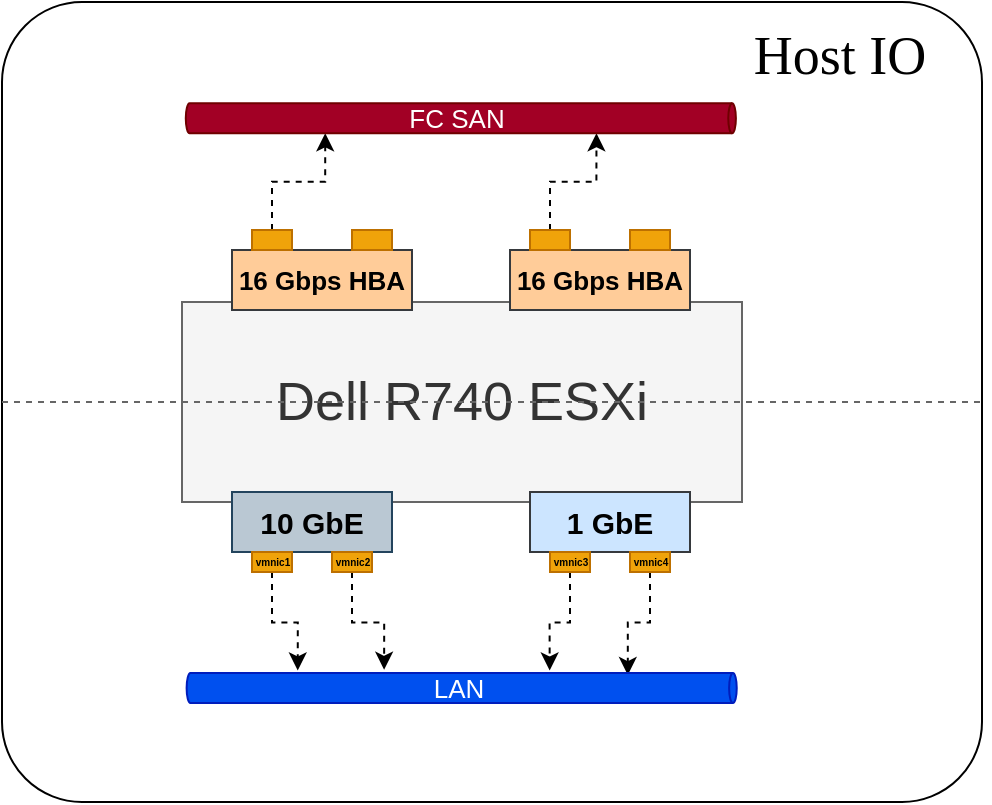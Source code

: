 <mxfile version="18.0.2" type="github"><diagram id="YrvTdJHB63aWJ06atxgT" name="Page-1"><mxGraphModel dx="868" dy="450" grid="1" gridSize="10" guides="1" tooltips="1" connect="1" arrows="1" fold="1" page="1" pageScale="1" pageWidth="850" pageHeight="1100" math="0" shadow="0"><root><mxCell id="0"/><mxCell id="1" parent="0"/><mxCell id="I_slnlyROAj-Tjg3Azl2-20" value="" style="rounded=1;whiteSpace=wrap;html=1;fontSize=14;fillColor=none;arcSize=10;" parent="1" vertex="1"><mxGeometry x="270" y="80" width="490" height="400" as="geometry"/></mxCell><mxCell id="I_slnlyROAj-Tjg3Azl2-1" value="&lt;font style=&quot;font-size: 27px&quot;&gt;Dell R740 ESXi&lt;/font&gt;" style="rounded=0;whiteSpace=wrap;html=1;fillColor=#f5f5f5;strokeColor=#666666;fontColor=#333333;" parent="1" vertex="1"><mxGeometry x="360" y="230" width="280" height="100" as="geometry"/></mxCell><mxCell id="I_slnlyROAj-Tjg3Azl2-2" value="16 Gbps HBA" style="rounded=0;whiteSpace=wrap;html=1;fillColor=#ffcc99;strokeColor=#36393d;fontSize=13;fontStyle=1" parent="1" vertex="1"><mxGeometry x="385" y="204" width="90" height="30" as="geometry"/></mxCell><mxCell id="I_slnlyROAj-Tjg3Azl2-3" value="&lt;span style=&quot;font-size: 13px&quot;&gt;16 Gbps HBA&lt;/span&gt;" style="rounded=0;whiteSpace=wrap;html=1;fillColor=#ffcc99;strokeColor=#36393d;fontSize=13;fontStyle=1" parent="1" vertex="1"><mxGeometry x="524" y="204" width="90" height="30" as="geometry"/></mxCell><mxCell id="I_slnlyROAj-Tjg3Azl2-4" value="10 GbE" style="rounded=0;whiteSpace=wrap;html=1;fillColor=#bac8d3;strokeColor=#23445d;fontSize=15;fontStyle=1" parent="1" vertex="1"><mxGeometry x="385" y="325" width="80" height="30" as="geometry"/></mxCell><mxCell id="I_slnlyROAj-Tjg3Azl2-5" value="1 GbE" style="rounded=0;whiteSpace=wrap;html=1;fillColor=#cce5ff;strokeColor=#36393d;fontSize=15;fontStyle=1" parent="1" vertex="1"><mxGeometry x="534" y="325" width="80" height="30" as="geometry"/></mxCell><mxCell id="I_slnlyROAj-Tjg3Azl2-26" style="edgeStyle=orthogonalEdgeStyle;rounded=0;orthogonalLoop=1;jettySize=auto;html=1;exitX=0.5;exitY=0;exitDx=0;exitDy=0;entryX=1;entryY=0;entryDx=0;entryDy=205.342;entryPerimeter=0;dashed=1;fontSize=13;strokeWidth=1;" parent="1" source="I_slnlyROAj-Tjg3Azl2-6" target="I_slnlyROAj-Tjg3Azl2-24" edge="1"><mxGeometry relative="1" as="geometry"/></mxCell><mxCell id="I_slnlyROAj-Tjg3Azl2-6" value="" style="rounded=0;whiteSpace=wrap;html=1;fillColor=#f0a30a;strokeColor=#BD7000;fontColor=#000000;" parent="1" vertex="1"><mxGeometry x="395" y="194" width="20" height="10" as="geometry"/></mxCell><mxCell id="I_slnlyROAj-Tjg3Azl2-7" value="" style="rounded=0;whiteSpace=wrap;html=1;fillColor=#f0a30a;strokeColor=#BD7000;fontColor=#000000;" parent="1" vertex="1"><mxGeometry x="445" y="194" width="20" height="10" as="geometry"/></mxCell><mxCell id="I_slnlyROAj-Tjg3Azl2-27" style="edgeStyle=orthogonalEdgeStyle;rounded=0;orthogonalLoop=1;jettySize=auto;html=1;exitX=0.5;exitY=0;exitDx=0;exitDy=0;dashed=1;fontSize=13;strokeWidth=1;entryX=1;entryY=0;entryDx=0;entryDy=69.718;entryPerimeter=0;" parent="1" source="I_slnlyROAj-Tjg3Azl2-8" target="I_slnlyROAj-Tjg3Azl2-24" edge="1"><mxGeometry relative="1" as="geometry"/></mxCell><mxCell id="I_slnlyROAj-Tjg3Azl2-8" value="" style="rounded=0;whiteSpace=wrap;html=1;fillColor=#f0a30a;strokeColor=#BD7000;fontColor=#000000;" parent="1" vertex="1"><mxGeometry x="534" y="194" width="20" height="10" as="geometry"/></mxCell><mxCell id="I_slnlyROAj-Tjg3Azl2-9" value="" style="rounded=0;whiteSpace=wrap;html=1;fillColor=#f0a30a;strokeColor=#BD7000;fontColor=#000000;" parent="1" vertex="1"><mxGeometry x="584" y="194" width="20" height="10" as="geometry"/></mxCell><mxCell id="I_slnlyROAj-Tjg3Azl2-28" style="edgeStyle=orthogonalEdgeStyle;rounded=0;orthogonalLoop=1;jettySize=auto;html=1;exitX=0.5;exitY=1;exitDx=0;exitDy=0;entryX=-0.088;entryY=0.798;entryDx=0;entryDy=0;entryPerimeter=0;dashed=1;fontSize=13;strokeWidth=1;" parent="1" source="I_slnlyROAj-Tjg3Azl2-10" target="I_slnlyROAj-Tjg3Azl2-25" edge="1"><mxGeometry relative="1" as="geometry"/></mxCell><mxCell id="I_slnlyROAj-Tjg3Azl2-10" value="" style="rounded=0;whiteSpace=wrap;html=1;fillColor=#f0a30a;strokeColor=#BD7000;fontColor=#000000;align=right;" parent="1" vertex="1"><mxGeometry x="395" y="355" width="20" height="10" as="geometry"/></mxCell><mxCell id="I_slnlyROAj-Tjg3Azl2-29" style="edgeStyle=orthogonalEdgeStyle;rounded=0;orthogonalLoop=1;jettySize=auto;html=1;exitX=0.5;exitY=1;exitDx=0;exitDy=0;entryX=-0.11;entryY=0.641;entryDx=0;entryDy=0;entryPerimeter=0;dashed=1;fontSize=13;strokeWidth=1;" parent="1" source="I_slnlyROAj-Tjg3Azl2-11" target="I_slnlyROAj-Tjg3Azl2-25" edge="1"><mxGeometry relative="1" as="geometry"/></mxCell><mxCell id="I_slnlyROAj-Tjg3Azl2-11" value="" style="rounded=0;whiteSpace=wrap;html=1;fillColor=#f0a30a;strokeColor=#BD7000;fontColor=#000000;" parent="1" vertex="1"><mxGeometry x="435" y="355" width="20" height="10" as="geometry"/></mxCell><mxCell id="I_slnlyROAj-Tjg3Azl2-30" style="edgeStyle=orthogonalEdgeStyle;rounded=0;orthogonalLoop=1;jettySize=auto;html=1;exitX=0.5;exitY=1;exitDx=0;exitDy=0;entryX=-0.088;entryY=0.34;entryDx=0;entryDy=0;entryPerimeter=0;dashed=1;fontSize=13;strokeWidth=1;" parent="1" source="I_slnlyROAj-Tjg3Azl2-12" target="I_slnlyROAj-Tjg3Azl2-25" edge="1"><mxGeometry relative="1" as="geometry"/></mxCell><mxCell id="I_slnlyROAj-Tjg3Azl2-12" value="" style="rounded=0;whiteSpace=wrap;html=1;fillColor=#f0a30a;strokeColor=#BD7000;fontColor=#000000;" parent="1" vertex="1"><mxGeometry x="544" y="355" width="20" height="10" as="geometry"/></mxCell><mxCell id="I_slnlyROAj-Tjg3Azl2-31" style="edgeStyle=orthogonalEdgeStyle;rounded=0;orthogonalLoop=1;jettySize=auto;html=1;exitX=0.5;exitY=1;exitDx=0;exitDy=0;entryX=0.067;entryY=0.198;entryDx=0;entryDy=0;entryPerimeter=0;dashed=1;fontSize=13;strokeWidth=1;" parent="1" source="I_slnlyROAj-Tjg3Azl2-13" target="I_slnlyROAj-Tjg3Azl2-25" edge="1"><mxGeometry relative="1" as="geometry"/></mxCell><mxCell id="I_slnlyROAj-Tjg3Azl2-13" value="" style="rounded=0;whiteSpace=wrap;html=1;fillColor=#f0a30a;strokeColor=#BD7000;fontColor=#000000;" parent="1" vertex="1"><mxGeometry x="584" y="355" width="20" height="10" as="geometry"/></mxCell><mxCell id="I_slnlyROAj-Tjg3Azl2-16" value="" style="endArrow=none;dashed=1;html=1;strokeWidth=1;fontSize=13;gradientColor=#b3b3b3;fillColor=#f5f5f5;strokeColor=#666666;exitX=0;exitY=0.5;exitDx=0;exitDy=0;entryX=1;entryY=0.5;entryDx=0;entryDy=0;" parent="1" source="I_slnlyROAj-Tjg3Azl2-20" target="I_slnlyROAj-Tjg3Azl2-20" edge="1"><mxGeometry width="50" height="50" relative="1" as="geometry"><mxPoint x="260" y="280" as="sourcePoint"/><mxPoint x="750" y="280" as="targetPoint"/></mxGeometry></mxCell><mxCell id="I_slnlyROAj-Tjg3Azl2-21" value="&lt;font face=&quot;Times New Roman&quot; style=&quot;font-size: 27px&quot;&gt;Host IO&lt;/font&gt;" style="text;html=1;strokeColor=none;fillColor=none;align=center;verticalAlign=middle;whiteSpace=wrap;rounded=0;fontSize=13;" parent="1" vertex="1"><mxGeometry x="614" y="90" width="150" height="34" as="geometry"/></mxCell><mxCell id="I_slnlyROAj-Tjg3Azl2-24" value="FC SAN" style="shape=cylinder3;whiteSpace=wrap;html=1;boundedLbl=1;backgroundOutline=1;size=1.907;fontSize=13;fillColor=#a20025;rotation=90;strokeColor=#6F0000;fontColor=#ffffff;horizontal=0;" parent="1" vertex="1"><mxGeometry x="491.92" y="0.61" width="15" height="275.06" as="geometry"/></mxCell><mxCell id="I_slnlyROAj-Tjg3Azl2-25" value="LAN" style="shape=cylinder3;whiteSpace=wrap;html=1;boundedLbl=1;backgroundOutline=1;size=1.907;fontSize=13;fillColor=#0050ef;rotation=90;strokeColor=#001DBC;fontColor=#ffffff;horizontal=0;" parent="1" vertex="1"><mxGeometry x="492.34" y="285.5" width="15" height="275.06" as="geometry"/></mxCell><mxCell id="I_slnlyROAj-Tjg3Azl2-32" value="&lt;font size=&quot;1&quot;&gt;&lt;b style=&quot;font-size: 5px&quot;&gt;vmnic1&lt;/b&gt;&lt;/font&gt;" style="text;html=1;strokeColor=none;fillColor=none;align=center;verticalAlign=middle;whiteSpace=wrap;rounded=0;fontSize=13;fontStyle=0" parent="1" vertex="1"><mxGeometry x="397.5" y="352" width="15" height="10" as="geometry"/></mxCell><mxCell id="I_slnlyROAj-Tjg3Azl2-33" value="&lt;font size=&quot;1&quot;&gt;&lt;b style=&quot;font-size: 5px&quot;&gt;vmnic2&lt;/b&gt;&lt;/font&gt;" style="text;html=1;strokeColor=none;fillColor=none;align=center;verticalAlign=middle;whiteSpace=wrap;rounded=0;fontSize=13;fontStyle=0" parent="1" vertex="1"><mxGeometry x="437.5" y="352" width="15" height="10" as="geometry"/></mxCell><mxCell id="I_slnlyROAj-Tjg3Azl2-34" value="&lt;font size=&quot;1&quot;&gt;&lt;b style=&quot;font-size: 5px&quot;&gt;vmnic3&lt;/b&gt;&lt;/font&gt;" style="text;html=1;strokeColor=none;fillColor=none;align=center;verticalAlign=middle;whiteSpace=wrap;rounded=0;fontSize=13;fontStyle=0" parent="1" vertex="1"><mxGeometry x="546.5" y="352" width="15" height="10" as="geometry"/></mxCell><mxCell id="I_slnlyROAj-Tjg3Azl2-35" value="&lt;font size=&quot;1&quot;&gt;&lt;b style=&quot;font-size: 5px&quot;&gt;vmnic4&lt;/b&gt;&lt;/font&gt;" style="text;html=1;strokeColor=none;fillColor=none;align=center;verticalAlign=middle;whiteSpace=wrap;rounded=0;fontSize=13;fontStyle=0" parent="1" vertex="1"><mxGeometry x="586.5" y="352" width="15" height="10" as="geometry"/></mxCell></root></mxGraphModel></diagram></mxfile>